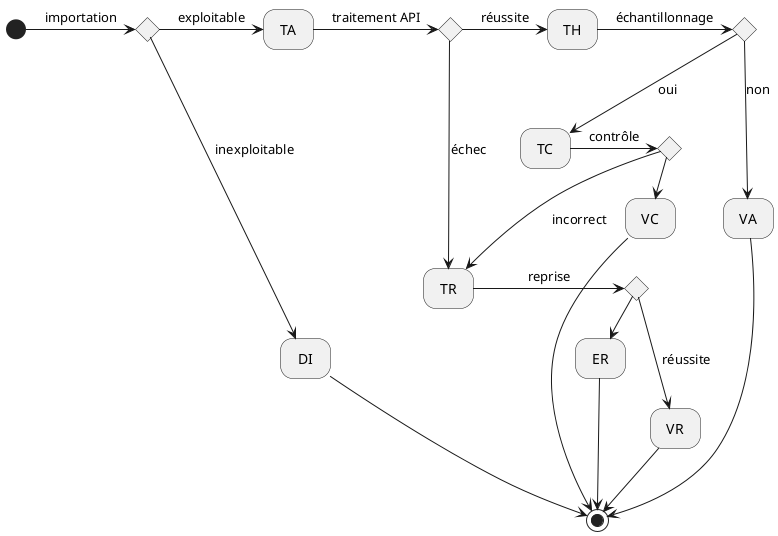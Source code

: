 @startuml "uml_etat"
hide empty description
state imp <<choice>>
state api <<choice>>
state ech <<choice>>
state ctr <<choice>>
state rep <<choice>>

[*] -> imp : importation
imp -> TA : exploitable
imp --> DI : inexploitable
TA -> api : traitement API
api -> TH : réussite
TH -> ech : échantillonnage
api --> TR : échec
ech --> VA : non
ech --> TC : oui
TC -> ctr : contrôle
ctr -> VC : correct
ctr --> TR : incorrect
TR -> rep : reprise
rep --> VR : réussite
rep -> ER : échec
VA --> [*]
VC --> [*]
VR --> [*]
ER --> [*]
DI --> [*]
@enduml